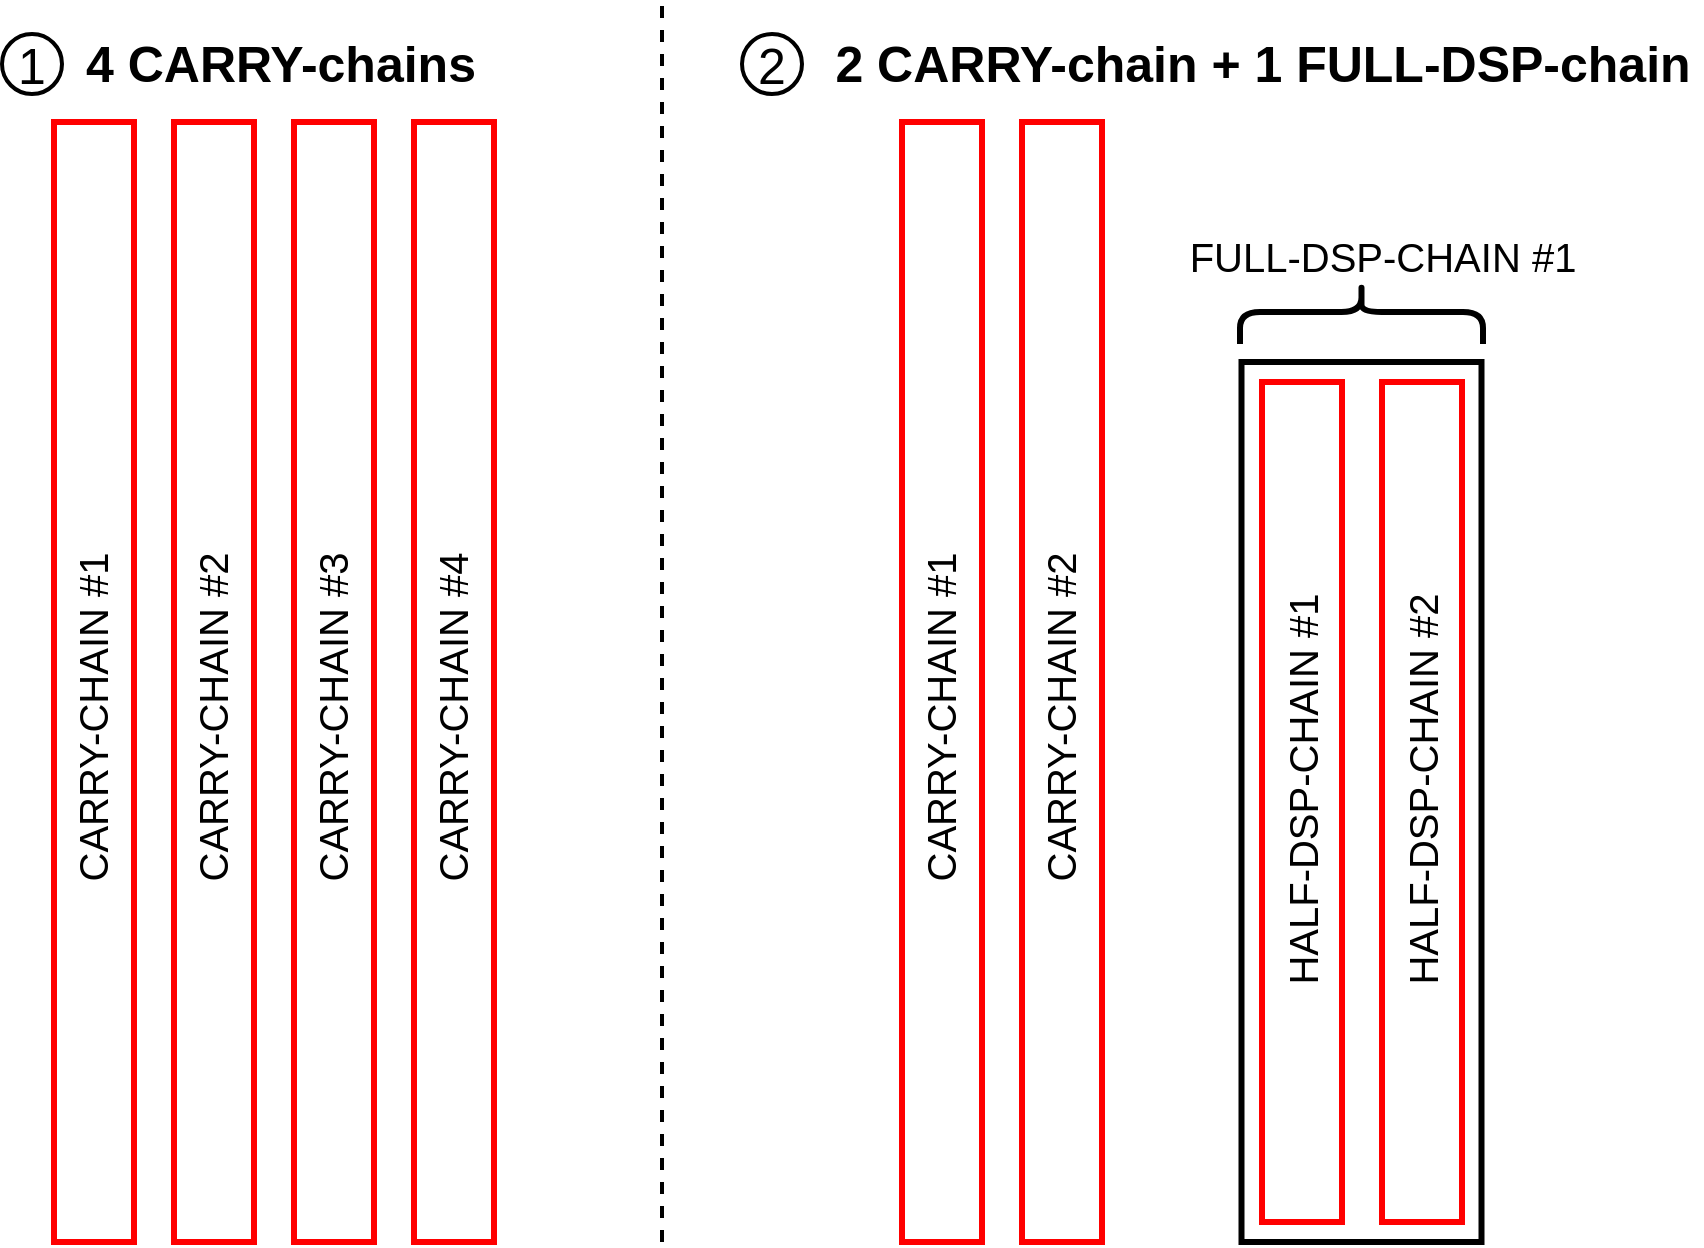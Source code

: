 <mxfile>
    <diagram id="tJqHwkyXytcsZ186ZjCh" name="Page-1">
        <mxGraphModel dx="2536" dy="1972" grid="1" gridSize="10" guides="1" tooltips="1" connect="1" arrows="1" fold="1" page="1" pageScale="1" pageWidth="850" pageHeight="1100" math="0" shadow="0">
            <root>
                <mxCell id="0"/>
                <mxCell id="1" parent="0"/>
                <mxCell id="2" value="" style="rounded=0;whiteSpace=wrap;html=1;strokeColor=#FF0000;strokeWidth=3;" vertex="1" parent="1">
                    <mxGeometry x="-24" y="40" width="40" height="560" as="geometry"/>
                </mxCell>
                <mxCell id="3" value="" style="rounded=0;whiteSpace=wrap;html=1;strokeColor=#FF0000;strokeWidth=3;" vertex="1" parent="1">
                    <mxGeometry x="36" y="40" width="40" height="560" as="geometry"/>
                </mxCell>
                <mxCell id="4" value="" style="endArrow=none;dashed=1;html=1;strokeWidth=2;" edge="1" parent="1">
                    <mxGeometry width="50" height="50" relative="1" as="geometry">
                        <mxPoint x="280" y="600" as="sourcePoint"/>
                        <mxPoint x="280" y="-20" as="targetPoint"/>
                    </mxGeometry>
                </mxCell>
                <mxCell id="5" value="" style="rounded=0;whiteSpace=wrap;html=1;strokeColor=#000000;strokeWidth=3;fillColor=none;" vertex="1" parent="1">
                    <mxGeometry x="569.75" y="160" width="120" height="440" as="geometry"/>
                </mxCell>
                <mxCell id="6" value="" style="rounded=0;whiteSpace=wrap;html=1;strokeColor=#FF0000;strokeWidth=3;fillColor=none;" vertex="1" parent="1">
                    <mxGeometry x="580" y="170" width="40" height="420" as="geometry"/>
                </mxCell>
                <mxCell id="9" value="&lt;b&gt;&lt;font style=&quot;font-size: 25px&quot;&gt;4 CARRY-chains&lt;/font&gt;&lt;/b&gt;" style="text;html=1;resizable=0;autosize=1;align=center;verticalAlign=middle;points=[];fillColor=none;strokeColor=none;rounded=0;" vertex="1" parent="1">
                    <mxGeometry x="-16" width="210" height="20" as="geometry"/>
                </mxCell>
                <mxCell id="10" value="&lt;font style=&quot;font-size: 20px&quot;&gt;CARRY-CHAIN #1&lt;/font&gt;" style="text;html=1;resizable=0;autosize=1;align=center;verticalAlign=middle;points=[];fillColor=none;strokeColor=none;rounded=0;rotation=-90;" vertex="1" parent="1">
                    <mxGeometry x="-95" y="328" width="180" height="20" as="geometry"/>
                </mxCell>
                <mxCell id="11" value="&lt;font style=&quot;font-size: 20px&quot;&gt;HALF-DSP-CHAIN #1&lt;/font&gt;" style="text;html=1;resizable=0;autosize=1;align=center;verticalAlign=middle;points=[];fillColor=none;strokeColor=none;rounded=0;rotation=-90;" vertex="1" parent="1">
                    <mxGeometry x="495" y="364" width="210" height="20" as="geometry"/>
                </mxCell>
                <mxCell id="12" value="" style="shape=curlyBracket;whiteSpace=wrap;html=1;rounded=1;flipH=1;strokeColor=#000000;strokeWidth=3;fillColor=none;rotation=-90;size=0.475;" vertex="1" parent="1">
                    <mxGeometry x="614.5" y="75" width="30.5" height="121.5" as="geometry"/>
                </mxCell>
                <mxCell id="13" value="&lt;font style=&quot;font-size: 20px&quot;&gt;FULL-DSP-CHAIN #1&lt;/font&gt;" style="text;html=1;resizable=0;autosize=1;align=center;verticalAlign=middle;points=[];fillColor=none;strokeColor=none;rounded=0;rotation=0;" vertex="1" parent="1">
                    <mxGeometry x="535" y="97" width="210" height="20" as="geometry"/>
                </mxCell>
                <mxCell id="14" value="&lt;font style=&quot;font-size: 20px&quot;&gt;CARRY-CHAIN #2&lt;/font&gt;" style="text;html=1;resizable=0;autosize=1;align=center;verticalAlign=middle;points=[];fillColor=none;strokeColor=none;rounded=0;rotation=-90;" vertex="1" parent="1">
                    <mxGeometry x="-35" y="328" width="180" height="20" as="geometry"/>
                </mxCell>
                <mxCell id="15" value="&lt;font color=&quot;#000000&quot;&gt;1&lt;/font&gt;" style="ellipse;whiteSpace=wrap;html=1;aspect=fixed;fontSize=25;strokeColor=#000000;strokeWidth=2;fillColor=none;" vertex="1" parent="1">
                    <mxGeometry x="-50" y="-4" width="30" height="30" as="geometry"/>
                </mxCell>
                <mxCell id="16" value="" style="rounded=0;whiteSpace=wrap;html=1;strokeColor=#FF0000;strokeWidth=3;" vertex="1" parent="1">
                    <mxGeometry x="400" y="40" width="40" height="560" as="geometry"/>
                </mxCell>
                <mxCell id="17" value="&lt;font style=&quot;font-size: 20px&quot;&gt;CARRY-CHAIN #1&lt;/font&gt;" style="text;html=1;resizable=0;autosize=1;align=center;verticalAlign=middle;points=[];fillColor=none;strokeColor=none;rounded=0;rotation=-90;" vertex="1" parent="1">
                    <mxGeometry x="329" y="328" width="180" height="20" as="geometry"/>
                </mxCell>
                <mxCell id="18" value="&lt;b&gt;&lt;font style=&quot;font-size: 25px&quot;&gt;2 CARRY-chain + 1 FULL-DSP-chain&lt;/font&gt;&lt;/b&gt;" style="text;html=1;resizable=0;autosize=1;align=center;verticalAlign=middle;points=[];fillColor=none;strokeColor=none;rounded=0;" vertex="1" parent="1">
                    <mxGeometry x="360" width="440" height="20" as="geometry"/>
                </mxCell>
                <mxCell id="19" value="&lt;font color=&quot;#000000&quot;&gt;2&lt;/font&gt;" style="ellipse;whiteSpace=wrap;html=1;aspect=fixed;fontSize=25;strokeColor=#000000;strokeWidth=2;fillColor=none;" vertex="1" parent="1">
                    <mxGeometry x="320" y="-4" width="30" height="30" as="geometry"/>
                </mxCell>
                <mxCell id="61" value="" style="rounded=0;whiteSpace=wrap;html=1;strokeColor=#FF0000;strokeWidth=3;" vertex="1" parent="1">
                    <mxGeometry x="96" y="40" width="40" height="560" as="geometry"/>
                </mxCell>
                <mxCell id="62" value="" style="rounded=0;whiteSpace=wrap;html=1;strokeColor=#FF0000;strokeWidth=3;" vertex="1" parent="1">
                    <mxGeometry x="156" y="40" width="40" height="560" as="geometry"/>
                </mxCell>
                <mxCell id="63" value="&lt;font style=&quot;font-size: 20px&quot;&gt;CARRY-CHAIN #3&lt;/font&gt;" style="text;html=1;resizable=0;autosize=1;align=center;verticalAlign=middle;points=[];fillColor=none;strokeColor=none;rounded=0;rotation=-90;" vertex="1" parent="1">
                    <mxGeometry x="25" y="328" width="180" height="20" as="geometry"/>
                </mxCell>
                <mxCell id="64" value="&lt;font style=&quot;font-size: 20px&quot;&gt;CARRY-CHAIN #4&lt;/font&gt;" style="text;html=1;resizable=0;autosize=1;align=center;verticalAlign=middle;points=[];fillColor=none;strokeColor=none;rounded=0;rotation=-90;" vertex="1" parent="1">
                    <mxGeometry x="85" y="328" width="180" height="20" as="geometry"/>
                </mxCell>
                <mxCell id="65" value="" style="rounded=0;whiteSpace=wrap;html=1;strokeColor=#FF0000;strokeWidth=3;" vertex="1" parent="1">
                    <mxGeometry x="460" y="40" width="40" height="560" as="geometry"/>
                </mxCell>
                <mxCell id="66" value="&lt;font style=&quot;font-size: 20px&quot;&gt;CARRY-CHAIN #2&lt;/font&gt;" style="text;html=1;resizable=0;autosize=1;align=center;verticalAlign=middle;points=[];fillColor=none;strokeColor=none;rounded=0;rotation=-90;" vertex="1" parent="1">
                    <mxGeometry x="389" y="328" width="180" height="20" as="geometry"/>
                </mxCell>
                <mxCell id="67" value="" style="rounded=0;whiteSpace=wrap;html=1;strokeColor=#FF0000;strokeWidth=3;fillColor=none;" vertex="1" parent="1">
                    <mxGeometry x="640" y="170" width="40" height="420" as="geometry"/>
                </mxCell>
                <mxCell id="68" value="&lt;font style=&quot;font-size: 20px&quot;&gt;HALF-DSP-CHAIN #2&lt;/font&gt;" style="text;html=1;resizable=0;autosize=1;align=center;verticalAlign=middle;points=[];fillColor=none;strokeColor=none;rounded=0;rotation=-90;" vertex="1" parent="1">
                    <mxGeometry x="555" y="364" width="210" height="20" as="geometry"/>
                </mxCell>
            </root>
        </mxGraphModel>
    </diagram>
</mxfile>